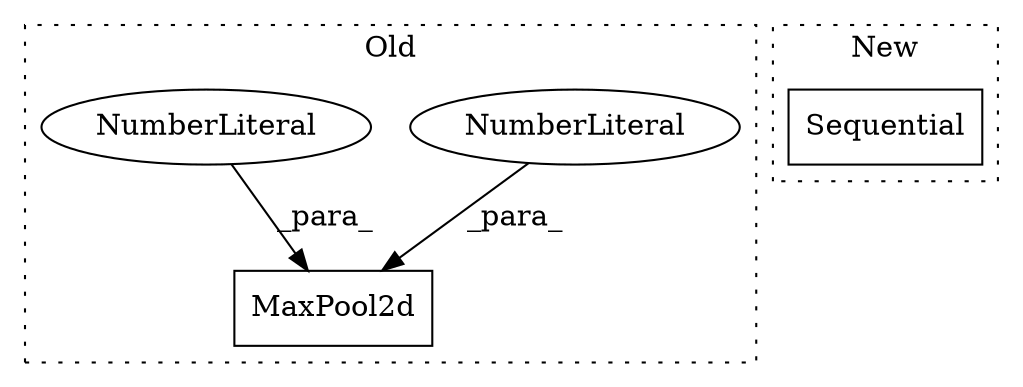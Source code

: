 digraph G {
subgraph cluster0 {
1 [label="MaxPool2d" a="32" s="13360,13375" l="10,1" shape="box"];
3 [label="NumberLiteral" a="34" s="13372" l="1" shape="ellipse"];
4 [label="NumberLiteral" a="34" s="13374" l="1" shape="ellipse"];
label = "Old";
style="dotted";
}
subgraph cluster1 {
2 [label="Sequential" a="32" s="17166" l="12" shape="box"];
label = "New";
style="dotted";
}
3 -> 1 [label="_para_"];
4 -> 1 [label="_para_"];
}